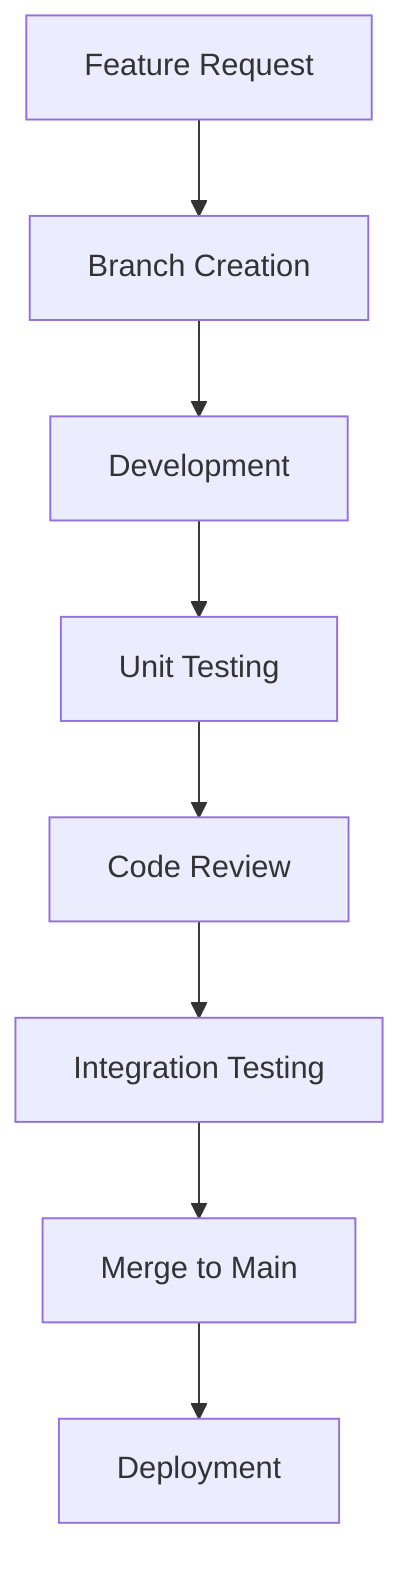 graph TD
    A[Feature Request] --> B[Branch Creation]
    B --> C[Development]
    C --> D[Unit Testing]
    D --> E[Code Review]
    E --> F[Integration Testing]
    F --> G[Merge to Main]
    G --> H[Deployment]
